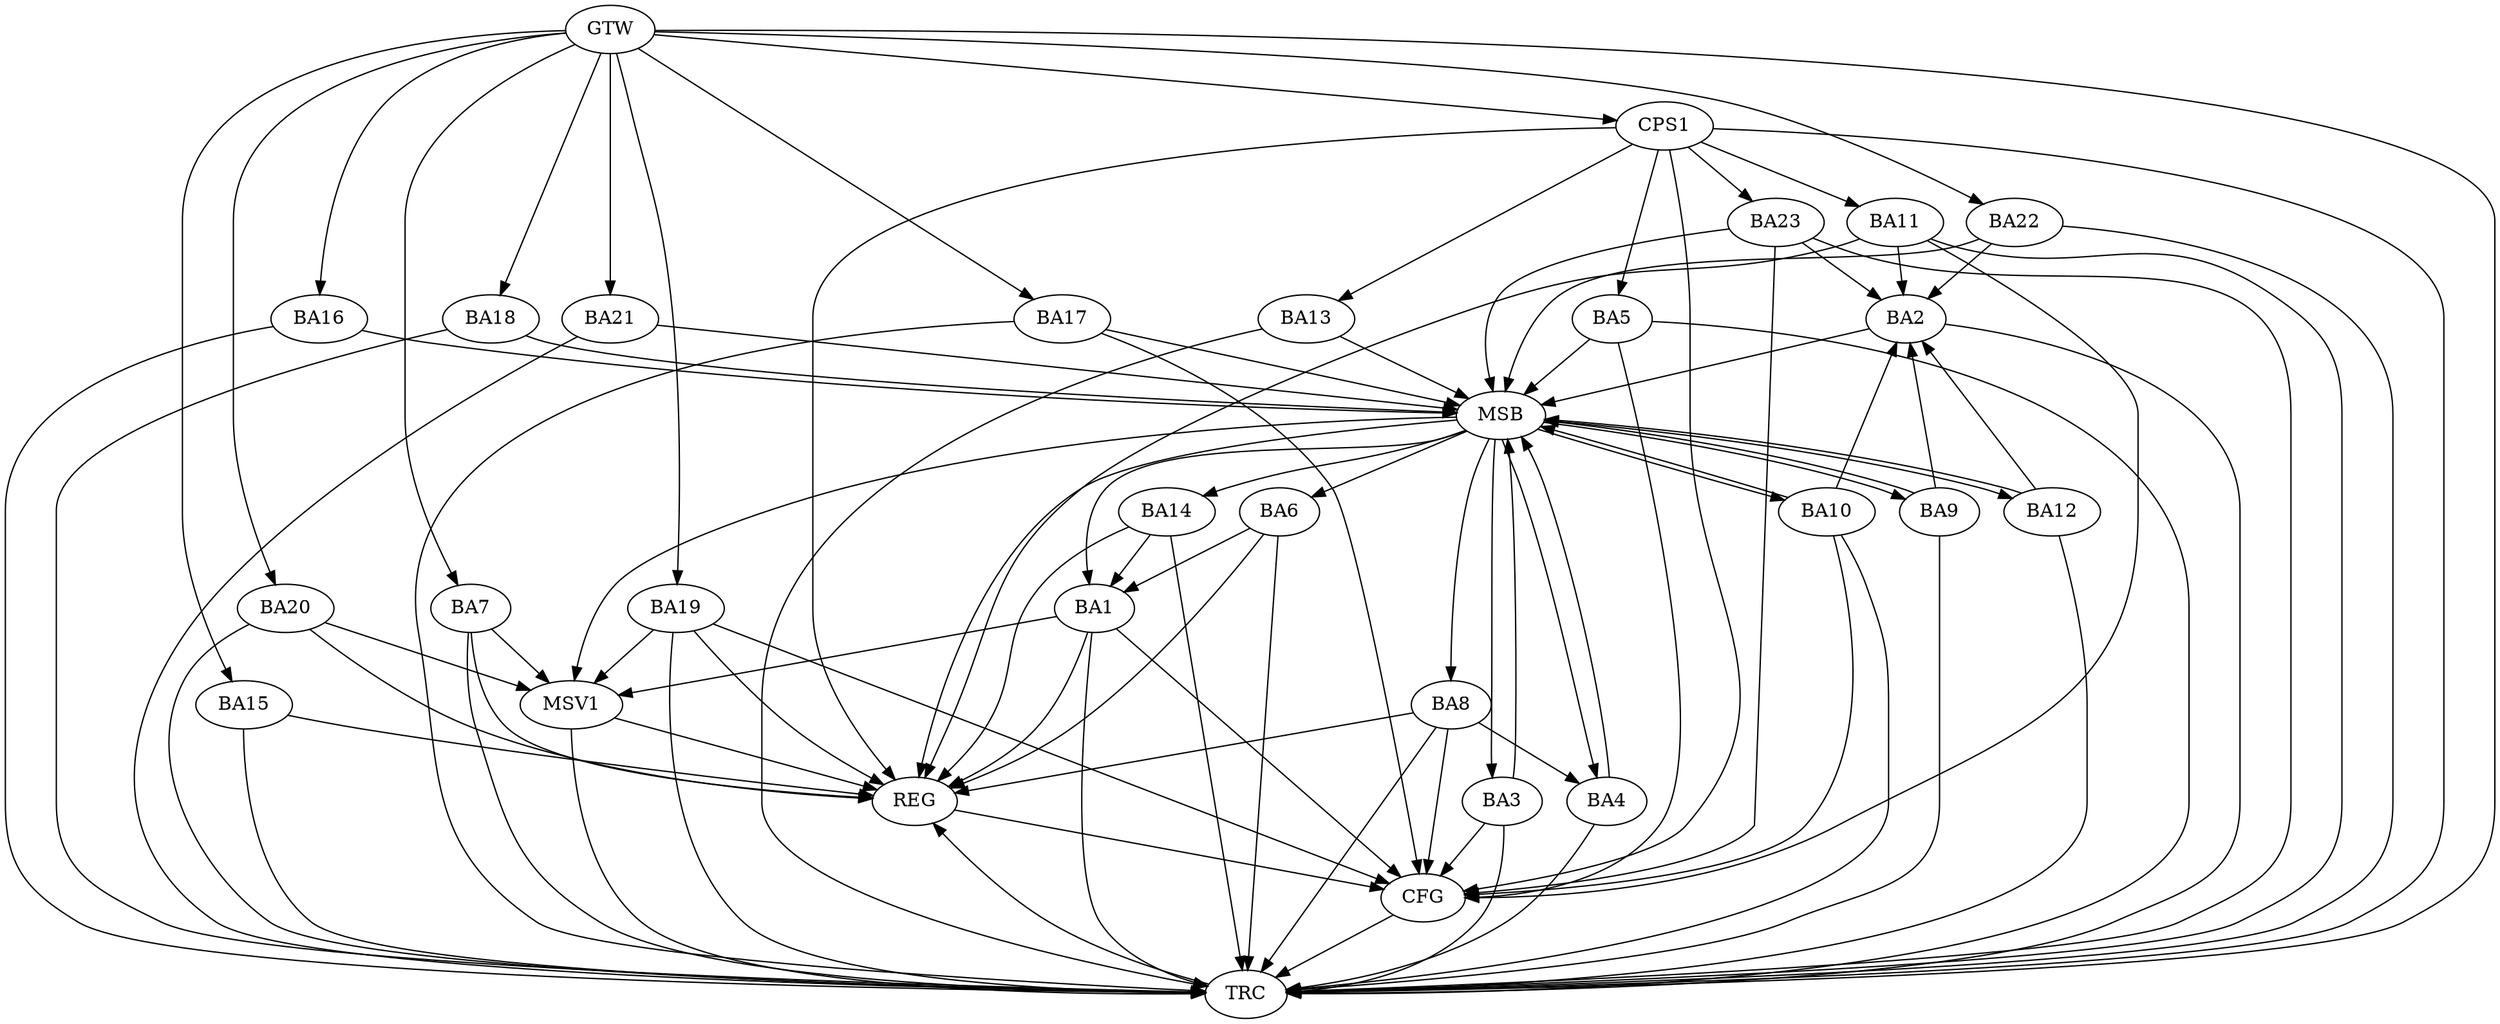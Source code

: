 strict digraph G {
  BA1 [ label="BA1" ];
  BA2 [ label="BA2" ];
  BA3 [ label="BA3" ];
  BA4 [ label="BA4" ];
  BA5 [ label="BA5" ];
  BA6 [ label="BA6" ];
  BA7 [ label="BA7" ];
  BA8 [ label="BA8" ];
  BA9 [ label="BA9" ];
  BA10 [ label="BA10" ];
  BA11 [ label="BA11" ];
  BA12 [ label="BA12" ];
  BA13 [ label="BA13" ];
  BA14 [ label="BA14" ];
  BA15 [ label="BA15" ];
  BA16 [ label="BA16" ];
  BA17 [ label="BA17" ];
  BA18 [ label="BA18" ];
  BA19 [ label="BA19" ];
  BA20 [ label="BA20" ];
  BA21 [ label="BA21" ];
  BA22 [ label="BA22" ];
  BA23 [ label="BA23" ];
  CPS1 [ label="CPS1" ];
  GTW [ label="GTW" ];
  REG [ label="REG" ];
  MSB [ label="MSB" ];
  CFG [ label="CFG" ];
  TRC [ label="TRC" ];
  MSV1 [ label="MSV1" ];
  BA6 -> BA1;
  BA8 -> BA4;
  BA14 -> BA1;
  CPS1 -> BA23;
  CPS1 -> BA13;
  CPS1 -> BA11;
  CPS1 -> BA5;
  GTW -> BA7;
  GTW -> BA15;
  GTW -> BA16;
  GTW -> BA17;
  GTW -> BA18;
  GTW -> BA19;
  GTW -> BA20;
  GTW -> BA21;
  GTW -> BA22;
  GTW -> CPS1;
  BA1 -> REG;
  BA6 -> REG;
  BA7 -> REG;
  BA8 -> REG;
  BA11 -> REG;
  BA14 -> REG;
  BA15 -> REG;
  BA19 -> REG;
  BA20 -> REG;
  CPS1 -> REG;
  BA2 -> MSB;
  MSB -> BA1;
  MSB -> REG;
  BA3 -> MSB;
  BA4 -> MSB;
  BA5 -> MSB;
  MSB -> BA4;
  BA9 -> MSB;
  MSB -> BA3;
  BA10 -> MSB;
  MSB -> BA9;
  BA12 -> MSB;
  MSB -> BA10;
  BA13 -> MSB;
  MSB -> BA6;
  BA16 -> MSB;
  MSB -> BA14;
  BA17 -> MSB;
  BA18 -> MSB;
  BA21 -> MSB;
  MSB -> BA8;
  BA22 -> MSB;
  MSB -> BA12;
  BA23 -> MSB;
  BA11 -> CFG;
  BA10 -> CFG;
  BA5 -> CFG;
  BA19 -> CFG;
  BA8 -> CFG;
  CPS1 -> CFG;
  BA17 -> CFG;
  BA1 -> CFG;
  BA23 -> CFG;
  BA3 -> CFG;
  REG -> CFG;
  BA1 -> TRC;
  BA2 -> TRC;
  BA3 -> TRC;
  BA4 -> TRC;
  BA5 -> TRC;
  BA6 -> TRC;
  BA7 -> TRC;
  BA8 -> TRC;
  BA9 -> TRC;
  BA10 -> TRC;
  BA11 -> TRC;
  BA12 -> TRC;
  BA13 -> TRC;
  BA14 -> TRC;
  BA15 -> TRC;
  BA16 -> TRC;
  BA17 -> TRC;
  BA18 -> TRC;
  BA19 -> TRC;
  BA20 -> TRC;
  BA21 -> TRC;
  BA22 -> TRC;
  BA23 -> TRC;
  CPS1 -> TRC;
  GTW -> TRC;
  CFG -> TRC;
  TRC -> REG;
  BA9 -> BA2;
  BA10 -> BA2;
  BA11 -> BA2;
  BA23 -> BA2;
  BA22 -> BA2;
  BA12 -> BA2;
  BA1 -> MSV1;
  BA7 -> MSV1;
  BA19 -> MSV1;
  BA20 -> MSV1;
  MSB -> MSV1;
  MSV1 -> REG;
  MSV1 -> TRC;
}
